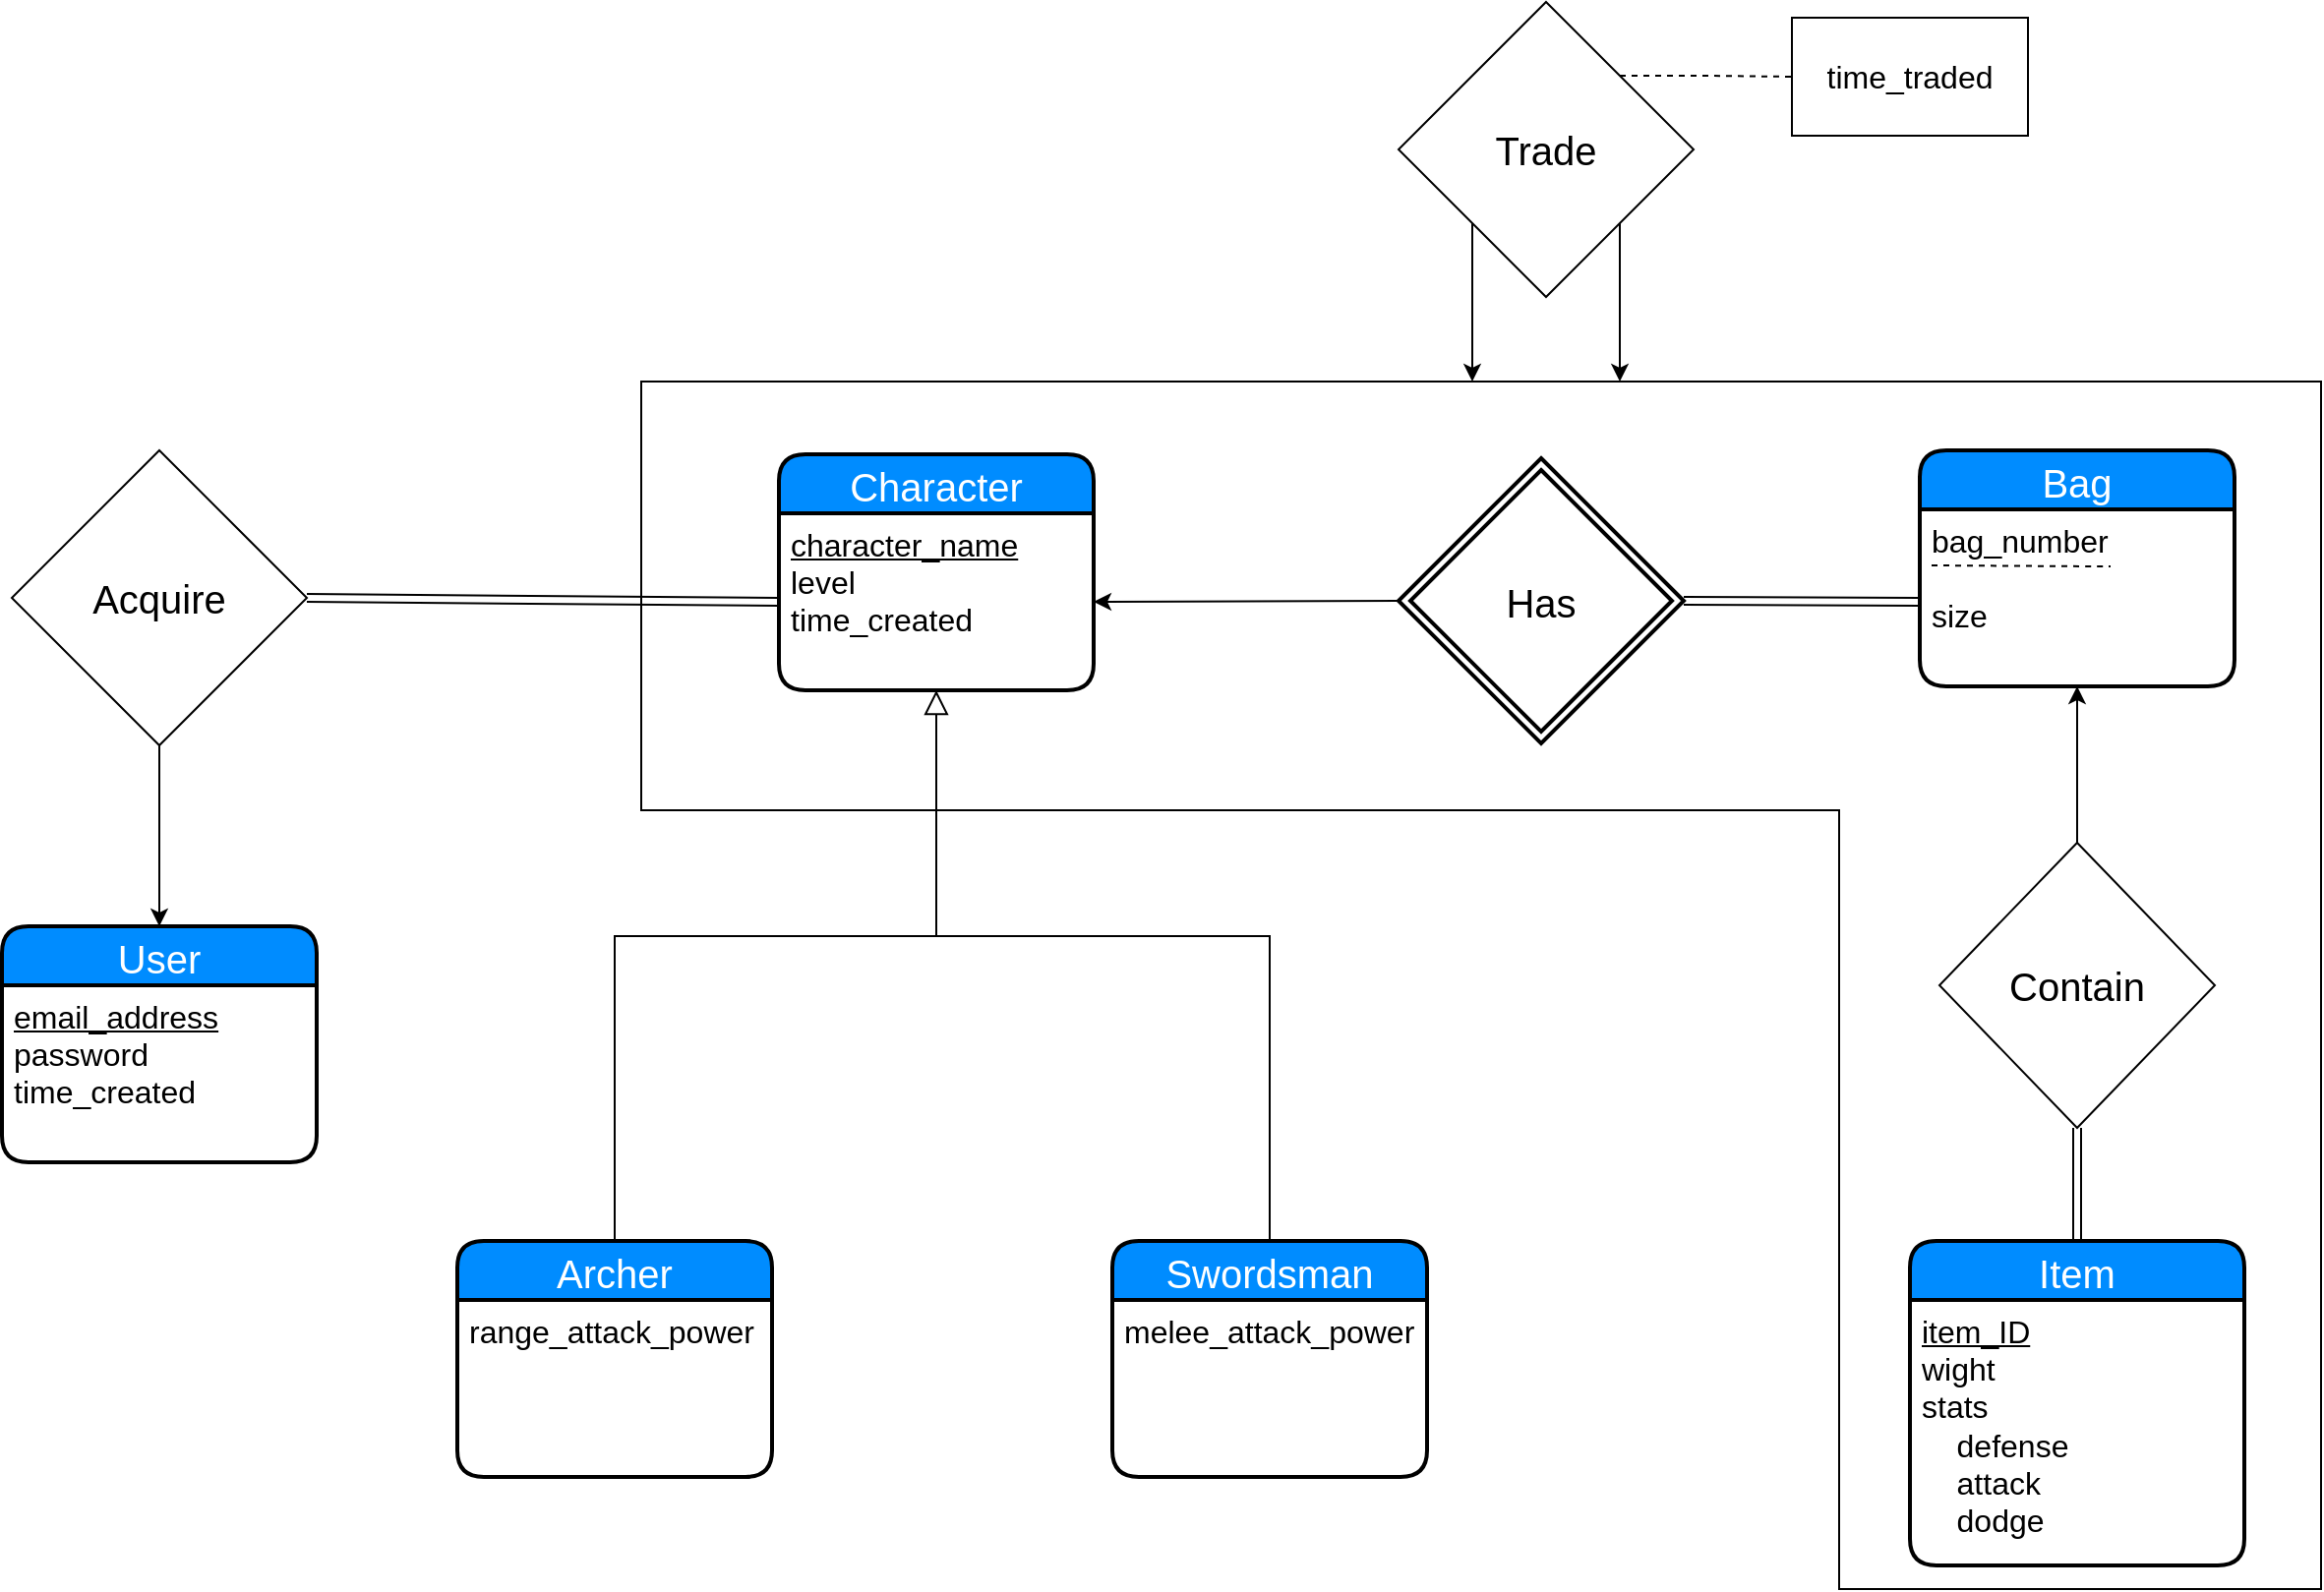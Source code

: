 <mxfile pages="1" version="11.2.8" type="google"><diagram id="AOfGI4gYrNUp3BcxSy9i" name="Page-1"><mxGraphModel dx="3021" dy="1104" grid="1" gridSize="10" guides="1" tooltips="1" connect="1" arrows="1" fold="1" page="1" pageScale="1" pageWidth="827" pageHeight="1169" math="0" shadow="0"><root><mxCell id="0"/><mxCell id="1" parent="0"/><mxCell id="2PwwnMMaUjv5bCdDW1e6-106" value="" style="shape=corner;whiteSpace=wrap;html=1;rounded=0;strokeColor=#000000;dx=218;dy=245;rotation=90;" parent="1" vertex="1"><mxGeometry x="-175" y="238" width="614" height="854" as="geometry"/></mxCell><mxCell id="2PwwnMMaUjv5bCdDW1e6-38" value="Character" style="swimlane;childLayout=stackLayout;horizontal=1;startSize=30;horizontalStack=0;fillColor=#008cff;fontColor=#FFFFFF;rounded=1;fontSize=20;fontStyle=0;strokeWidth=2;resizeParent=0;resizeLast=1;shadow=0;dashed=0;align=center;" parent="1" vertex="1"><mxGeometry x="-225" y="395" width="160" height="120" as="geometry"/></mxCell><mxCell id="2PwwnMMaUjv5bCdDW1e6-39" value="&lt;font style=&quot;font-size: 16px&quot;&gt;&lt;u&gt;character_name&lt;/u&gt;&lt;br&gt;level&lt;br&gt;time_created&lt;/font&gt;" style="align=left;strokeColor=none;fillColor=none;spacingLeft=4;fontSize=12;verticalAlign=top;resizable=0;rotatable=0;part=1;fontStyle=0;html=1;" parent="2PwwnMMaUjv5bCdDW1e6-38" vertex="1"><mxGeometry y="30" width="160" height="90" as="geometry"/></mxCell><mxCell id="2PwwnMMaUjv5bCdDW1e6-54" style="edgeStyle=orthogonalEdgeStyle;rounded=0;orthogonalLoop=1;jettySize=auto;html=1;exitX=0.5;exitY=0;exitDx=0;exitDy=0;strokeColor=#000000;entryX=0.5;entryY=1;entryDx=0;entryDy=0;endArrow=block;endFill=0;endSize=10;" parent="1" source="2PwwnMMaUjv5bCdDW1e6-41" target="2PwwnMMaUjv5bCdDW1e6-39" edge="1"><mxGeometry relative="1" as="geometry"><mxPoint x="-175" y="575" as="targetPoint"/><Array as="points"><mxPoint x="-309" y="640"/><mxPoint x="-145" y="640"/></Array></mxGeometry></mxCell><mxCell id="2PwwnMMaUjv5bCdDW1e6-55" style="edgeStyle=orthogonalEdgeStyle;rounded=0;orthogonalLoop=1;jettySize=auto;html=1;exitX=0.5;exitY=0;exitDx=0;exitDy=0;strokeColor=#000000;endArrow=none;endFill=0;" parent="1" source="2PwwnMMaUjv5bCdDW1e6-43" edge="1"><mxGeometry relative="1" as="geometry"><mxPoint x="-145" y="640" as="targetPoint"/><Array as="points"><mxPoint x="25" y="640"/></Array></mxGeometry></mxCell><mxCell id="2PwwnMMaUjv5bCdDW1e6-43" value="Swordsman" style="swimlane;childLayout=stackLayout;horizontal=1;startSize=30;horizontalStack=0;fillColor=#008cff;fontColor=#FFFFFF;rounded=1;fontSize=20;fontStyle=0;strokeWidth=2;resizeParent=0;resizeLast=1;shadow=0;dashed=0;align=center;" parent="1" vertex="1"><mxGeometry x="-55.5" y="795" width="160" height="120" as="geometry"/></mxCell><mxCell id="2PwwnMMaUjv5bCdDW1e6-44" value="melee_attack_power" style="align=left;strokeColor=none;fillColor=none;spacingLeft=4;fontSize=16;verticalAlign=top;resizable=0;rotatable=0;part=1;" parent="2PwwnMMaUjv5bCdDW1e6-43" vertex="1"><mxGeometry y="30" width="160" height="90" as="geometry"/></mxCell><mxCell id="2PwwnMMaUjv5bCdDW1e6-65" value="" style="endArrow=none;html=1;strokeColor=#000000;startArrow=classic;startFill=1;entryX=0;entryY=0.5;entryDx=0;entryDy=0;" parent="1" target="2PwwnMMaUjv5bCdDW1e6-108" edge="1"><mxGeometry width="50" height="50" relative="1" as="geometry"><mxPoint x="-65" y="470" as="sourcePoint"/><mxPoint x="80" y="470" as="targetPoint"/></mxGeometry></mxCell><mxCell id="2PwwnMMaUjv5bCdDW1e6-69" value="Bag" style="swimlane;childLayout=stackLayout;horizontal=1;startSize=30;horizontalStack=0;fillColor=#008cff;fontColor=#FFFFFF;rounded=1;fontSize=20;fontStyle=0;strokeWidth=2;resizeParent=0;resizeLast=1;shadow=0;dashed=0;align=center;" parent="1" vertex="1"><mxGeometry x="355" y="393" width="160" height="120" as="geometry"/></mxCell><mxCell id="2PwwnMMaUjv5bCdDW1e6-70" value="bag_number&#10;&#10;size" style="align=left;strokeColor=none;fillColor=none;spacingLeft=4;fontSize=16;verticalAlign=top;resizable=0;rotatable=0;part=1;" parent="2PwwnMMaUjv5bCdDW1e6-69" vertex="1"><mxGeometry y="30" width="160" height="90" as="geometry"/></mxCell><mxCell id="2PwwnMMaUjv5bCdDW1e6-114" value="" style="endArrow=none;dashed=1;html=1;strokeColor=#000000;exitX=0;exitY=0.3;exitDx=0;exitDy=0;" parent="2PwwnMMaUjv5bCdDW1e6-69" edge="1"><mxGeometry width="50" height="50" relative="1" as="geometry"><mxPoint x="6" y="58.5" as="sourcePoint"/><mxPoint x="97" y="59" as="targetPoint"/><Array as="points"><mxPoint x="91" y="59"/></Array></mxGeometry></mxCell><mxCell id="2PwwnMMaUjv5bCdDW1e6-76" style="edgeStyle=elbowEdgeStyle;rounded=0;orthogonalLoop=1;jettySize=auto;html=1;exitX=1;exitY=1;exitDx=0;exitDy=0;endArrow=classic;endFill=1;strokeColor=#000000;entryX=0;entryY=0.417;entryDx=0;entryDy=0;entryPerimeter=0;" parent="1" source="2PwwnMMaUjv5bCdDW1e6-72" target="2PwwnMMaUjv5bCdDW1e6-106" edge="1"><mxGeometry relative="1" as="geometry"><mxPoint x="203" y="360" as="targetPoint"/></mxGeometry></mxCell><mxCell id="2PwwnMMaUjv5bCdDW1e6-77" style="edgeStyle=elbowEdgeStyle;rounded=0;orthogonalLoop=1;jettySize=auto;html=1;exitX=0;exitY=1;exitDx=0;exitDy=0;endArrow=classic;endFill=1;strokeColor=#000000;entryX=0;entryY=0.505;entryDx=0;entryDy=0;entryPerimeter=0;startArrow=none;startFill=0;" parent="1" source="2PwwnMMaUjv5bCdDW1e6-72" target="2PwwnMMaUjv5bCdDW1e6-106" edge="1"><mxGeometry relative="1" as="geometry"><mxPoint x="128" y="359" as="targetPoint"/></mxGeometry></mxCell><mxCell id="2PwwnMMaUjv5bCdDW1e6-95" style="edgeStyle=elbowEdgeStyle;rounded=0;orthogonalLoop=1;jettySize=auto;html=1;exitX=1;exitY=0;exitDx=0;exitDy=0;endArrow=none;endFill=0;strokeColor=#000000;dashed=1;entryX=0;entryY=0.5;entryDx=0;entryDy=0;" parent="1" source="2PwwnMMaUjv5bCdDW1e6-72" target="2PwwnMMaUjv5bCdDW1e6-96" edge="1"><mxGeometry relative="1" as="geometry"><mxPoint x="345" y="202" as="targetPoint"/></mxGeometry></mxCell><mxCell id="2PwwnMMaUjv5bCdDW1e6-72" value="&lt;font style=&quot;font-size: 20px;&quot;&gt;Trade&lt;/font&gt;" style="rhombus;whiteSpace=wrap;html=1;rounded=0;fontSize=20;" parent="1" vertex="1"><mxGeometry x="90" y="165" width="150" height="150" as="geometry"/></mxCell><mxCell id="2PwwnMMaUjv5bCdDW1e6-78" value="User" style="swimlane;childLayout=stackLayout;horizontal=1;startSize=30;horizontalStack=0;fillColor=#008cff;fontColor=#FFFFFF;rounded=1;fontSize=20;fontStyle=0;strokeWidth=2;resizeParent=0;resizeLast=1;shadow=0;dashed=0;align=center;" parent="1" vertex="1"><mxGeometry x="-620" y="635" width="160" height="120" as="geometry"/></mxCell><mxCell id="2PwwnMMaUjv5bCdDW1e6-79" value="&lt;u style=&quot;font-size: 16px;&quot;&gt;email_address&lt;/u&gt;&lt;br style=&quot;font-size: 16px;&quot;&gt;password&lt;br style=&quot;font-size: 16px;&quot;&gt;time_created" style="align=left;strokeColor=none;fillColor=none;spacingLeft=4;fontSize=16;verticalAlign=top;resizable=0;rotatable=0;part=1;fontStyle=0;html=1;" parent="2PwwnMMaUjv5bCdDW1e6-78" vertex="1"><mxGeometry y="30" width="160" height="90" as="geometry"/></mxCell><mxCell id="2PwwnMMaUjv5bCdDW1e6-87" style="edgeStyle=elbowEdgeStyle;rounded=0;orthogonalLoop=1;jettySize=auto;html=1;exitX=0.5;exitY=1;exitDx=0;exitDy=0;endArrow=none;endFill=0;strokeColor=#000000;" parent="2PwwnMMaUjv5bCdDW1e6-78" edge="1"><mxGeometry relative="1" as="geometry"><mxPoint x="80" y="50" as="sourcePoint"/><mxPoint x="80" y="50" as="targetPoint"/></mxGeometry></mxCell><mxCell id="2PwwnMMaUjv5bCdDW1e6-81" value="&lt;font style=&quot;font-size: 20px;&quot;&gt;Acquire&lt;/font&gt;" style="rhombus;whiteSpace=wrap;html=1;rounded=0;fontSize=20;" parent="1" vertex="1"><mxGeometry x="-615" y="393" width="150" height="150" as="geometry"/></mxCell><mxCell id="2PwwnMMaUjv5bCdDW1e6-82" value="" style="endArrow=none;html=1;strokeColor=#000000;entryX=0.5;entryY=1;entryDx=0;entryDy=0;exitX=0.5;exitY=0;exitDx=0;exitDy=0;endFill=0;startArrow=classic;startFill=1;" parent="1" source="2PwwnMMaUjv5bCdDW1e6-78" target="2PwwnMMaUjv5bCdDW1e6-81" edge="1"><mxGeometry width="50" height="50" relative="1" as="geometry"><mxPoint x="-615" y="825" as="sourcePoint"/><mxPoint x="-565" y="775" as="targetPoint"/></mxGeometry></mxCell><mxCell id="2PwwnMMaUjv5bCdDW1e6-83" value="" style="endArrow=none;html=1;strokeColor=#000000;entryX=1;entryY=0.5;entryDx=0;entryDy=0;exitX=0;exitY=0.5;exitDx=0;exitDy=0;shape=link;" parent="1" source="2PwwnMMaUjv5bCdDW1e6-39" target="2PwwnMMaUjv5bCdDW1e6-81" edge="1"><mxGeometry width="50" height="50" relative="1" as="geometry"><mxPoint x="-675" y="825" as="sourcePoint"/><mxPoint x="-625" y="775" as="targetPoint"/></mxGeometry></mxCell><mxCell id="2PwwnMMaUjv5bCdDW1e6-85" value="" style="endArrow=none;html=1;strokeColor=#000000;exitX=0;exitY=0.5;exitDx=0;exitDy=0;shape=link;entryX=1;entryY=0.5;entryDx=0;entryDy=0;" parent="1" target="2PwwnMMaUjv5bCdDW1e6-108" edge="1"><mxGeometry width="50" height="50" relative="1" as="geometry"><mxPoint x="355" y="470" as="sourcePoint"/><mxPoint x="250" y="470" as="targetPoint"/></mxGeometry></mxCell><mxCell id="2PwwnMMaUjv5bCdDW1e6-90" value="&lt;font style=&quot;font-size: 20px;&quot;&gt;Contain&lt;/font&gt;" style="rhombus;whiteSpace=wrap;html=1;rounded=0;fontSize=20;" parent="1" vertex="1"><mxGeometry x="365" y="592.5" width="140" height="145" as="geometry"/></mxCell><mxCell id="2PwwnMMaUjv5bCdDW1e6-41" value="Archer" style="swimlane;childLayout=stackLayout;horizontal=1;startSize=30;horizontalStack=0;fillColor=#008cff;fontColor=#FFFFFF;rounded=1;fontSize=20;fontStyle=0;strokeWidth=2;resizeParent=0;resizeLast=1;shadow=0;dashed=0;align=center;" parent="1" vertex="1"><mxGeometry x="-388.5" y="795" width="160" height="120" as="geometry"/></mxCell><mxCell id="2PwwnMMaUjv5bCdDW1e6-42" value="range_attack_power" style="align=left;strokeColor=none;fillColor=none;spacingLeft=4;fontSize=16;verticalAlign=top;resizable=0;rotatable=0;part=1;" parent="2PwwnMMaUjv5bCdDW1e6-41" vertex="1"><mxGeometry y="30" width="160" height="90" as="geometry"/></mxCell><mxCell id="2PwwnMMaUjv5bCdDW1e6-92" value="Item" style="swimlane;childLayout=stackLayout;horizontal=1;startSize=30;horizontalStack=0;fillColor=#008cff;fontColor=#FFFFFF;rounded=1;fontSize=20;fontStyle=0;strokeWidth=2;resizeParent=0;resizeLast=1;shadow=0;dashed=0;align=center;" parent="1" vertex="1"><mxGeometry x="350" y="795" width="170" height="165" as="geometry"/></mxCell><mxCell id="2PwwnMMaUjv5bCdDW1e6-93" value="&lt;u style=&quot;font-size: 16px&quot;&gt;item_ID&lt;/u&gt;&lt;br style=&quot;font-size: 16px&quot;&gt;wight&lt;br style=&quot;font-size: 16px&quot;&gt;stats&lt;br style=&quot;font-size: 16px&quot;&gt;&lt;span style=&quot;font-size: 16px&quot;&gt;&amp;nbsp; &amp;nbsp; defense&lt;br style=&quot;font-size: 16px&quot;&gt;&lt;/span&gt;&lt;span style=&quot;font-size: 16px&quot;&gt;&amp;nbsp; &amp;nbsp; attack&lt;br style=&quot;font-size: 16px&quot;&gt;&lt;/span&gt;&lt;span style=&quot;font-size: 16px&quot;&gt;&amp;nbsp; &amp;nbsp; dodge&lt;br style=&quot;font-size: 16px&quot;&gt;&lt;/span&gt;&lt;blockquote style=&quot;margin: 0px 0px 0px 40px ; border: none ; padding: 0px ; font-size: 16px&quot;&gt;&lt;br style=&quot;font-size: 16px&quot;&gt;&lt;/blockquote&gt;" style="align=left;strokeColor=none;fillColor=none;spacingLeft=4;fontSize=16;verticalAlign=top;resizable=0;rotatable=0;part=1;html=1;" parent="2PwwnMMaUjv5bCdDW1e6-92" vertex="1"><mxGeometry y="30" width="170" height="135" as="geometry"/></mxCell><mxCell id="2PwwnMMaUjv5bCdDW1e6-96" value="&lt;font style=&quot;font-size: 16px&quot;&gt;time_traded&lt;/font&gt;" style="rounded=0;whiteSpace=wrap;html=1;" parent="1" vertex="1"><mxGeometry x="290" y="173" width="120" height="60" as="geometry"/></mxCell><mxCell id="2PwwnMMaUjv5bCdDW1e6-98" value="" style="endArrow=classic;html=1;strokeColor=#000000;entryX=0.5;entryY=1;entryDx=0;entryDy=0;exitX=0.5;exitY=0;exitDx=0;exitDy=0;endFill=1;" parent="1" source="2PwwnMMaUjv5bCdDW1e6-90" target="2PwwnMMaUjv5bCdDW1e6-70" edge="1"><mxGeometry width="50" height="50" relative="1" as="geometry"><mxPoint x="-685" y="985" as="sourcePoint"/><mxPoint x="-635" y="935" as="targetPoint"/></mxGeometry></mxCell><mxCell id="2PwwnMMaUjv5bCdDW1e6-99" value="" style="endArrow=none;html=1;strokeColor=#000000;entryX=0.5;entryY=1;entryDx=0;entryDy=0;exitX=0.5;exitY=0;exitDx=0;exitDy=0;shape=link;" parent="1" source="2PwwnMMaUjv5bCdDW1e6-92" target="2PwwnMMaUjv5bCdDW1e6-90" edge="1"><mxGeometry width="50" height="50" relative="1" as="geometry"><mxPoint x="445" y="585" as="sourcePoint"/><mxPoint x="445" y="523" as="targetPoint"/></mxGeometry></mxCell><mxCell id="2PwwnMMaUjv5bCdDW1e6-108" value="&lt;font style=&quot;font-size: 20px&quot;&gt;Has&lt;/font&gt;" style="shape=rhombus;double=1;strokeWidth=2;fontSize=20;perimeter=rhombusPerimeter;whiteSpace=wrap;html=1;align=center;fontSize=14;rounded=0;" parent="1" vertex="1"><mxGeometry x="90" y="397" width="145" height="145" as="geometry"/></mxCell></root></mxGraphModel></diagram></mxfile>